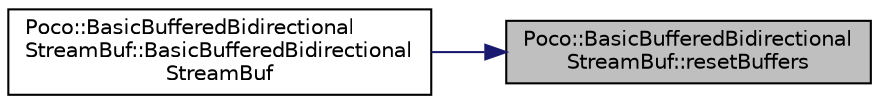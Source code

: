 digraph "Poco::BasicBufferedBidirectionalStreamBuf::resetBuffers"
{
 // LATEX_PDF_SIZE
  edge [fontname="Helvetica",fontsize="10",labelfontname="Helvetica",labelfontsize="10"];
  node [fontname="Helvetica",fontsize="10",shape=record];
  rankdir="RL";
  Node1 [label="Poco::BasicBufferedBidirectional\lStreamBuf::resetBuffers",height=0.2,width=0.4,color="black", fillcolor="grey75", style="filled", fontcolor="black",tooltip=" "];
  Node1 -> Node2 [dir="back",color="midnightblue",fontsize="10",style="solid",fontname="Helvetica"];
  Node2 [label="Poco::BasicBufferedBidirectional\lStreamBuf::BasicBufferedBidirectional\lStreamBuf",height=0.2,width=0.4,color="black", fillcolor="white", style="filled",URL="$classPoco_1_1BasicBufferedBidirectionalStreamBuf.html#a86bbb9e2435730d2b804eaccc3d78e10",tooltip=" "];
}
